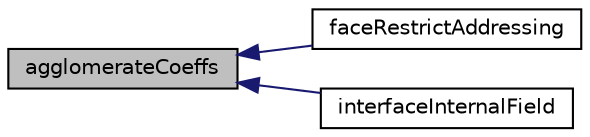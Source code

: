 digraph "agglomerateCoeffs"
{
  bgcolor="transparent";
  edge [fontname="Helvetica",fontsize="10",labelfontname="Helvetica",labelfontsize="10"];
  node [fontname="Helvetica",fontsize="10",shape=record];
  rankdir="LR";
  Node312 [label="agglomerateCoeffs",height=0.2,width=0.4,color="black", fillcolor="grey75", style="filled", fontcolor="black"];
  Node312 -> Node313 [dir="back",color="midnightblue",fontsize="10",style="solid",fontname="Helvetica"];
  Node313 [label="faceRestrictAddressing",height=0.2,width=0.4,color="black",URL="$a28069.html#abff59faa28e130ae0bee48a7dbbe45e7",tooltip="Return non-const access to face restrict addressing. "];
  Node312 -> Node314 [dir="back",color="midnightblue",fontsize="10",style="solid",fontname="Helvetica"];
  Node314 [label="interfaceInternalField",height=0.2,width=0.4,color="black",URL="$a28069.html#aa8871ae0f8409c5f343da9516cd8c846",tooltip="Return the values of the given internal data adjacent to. "];
}

